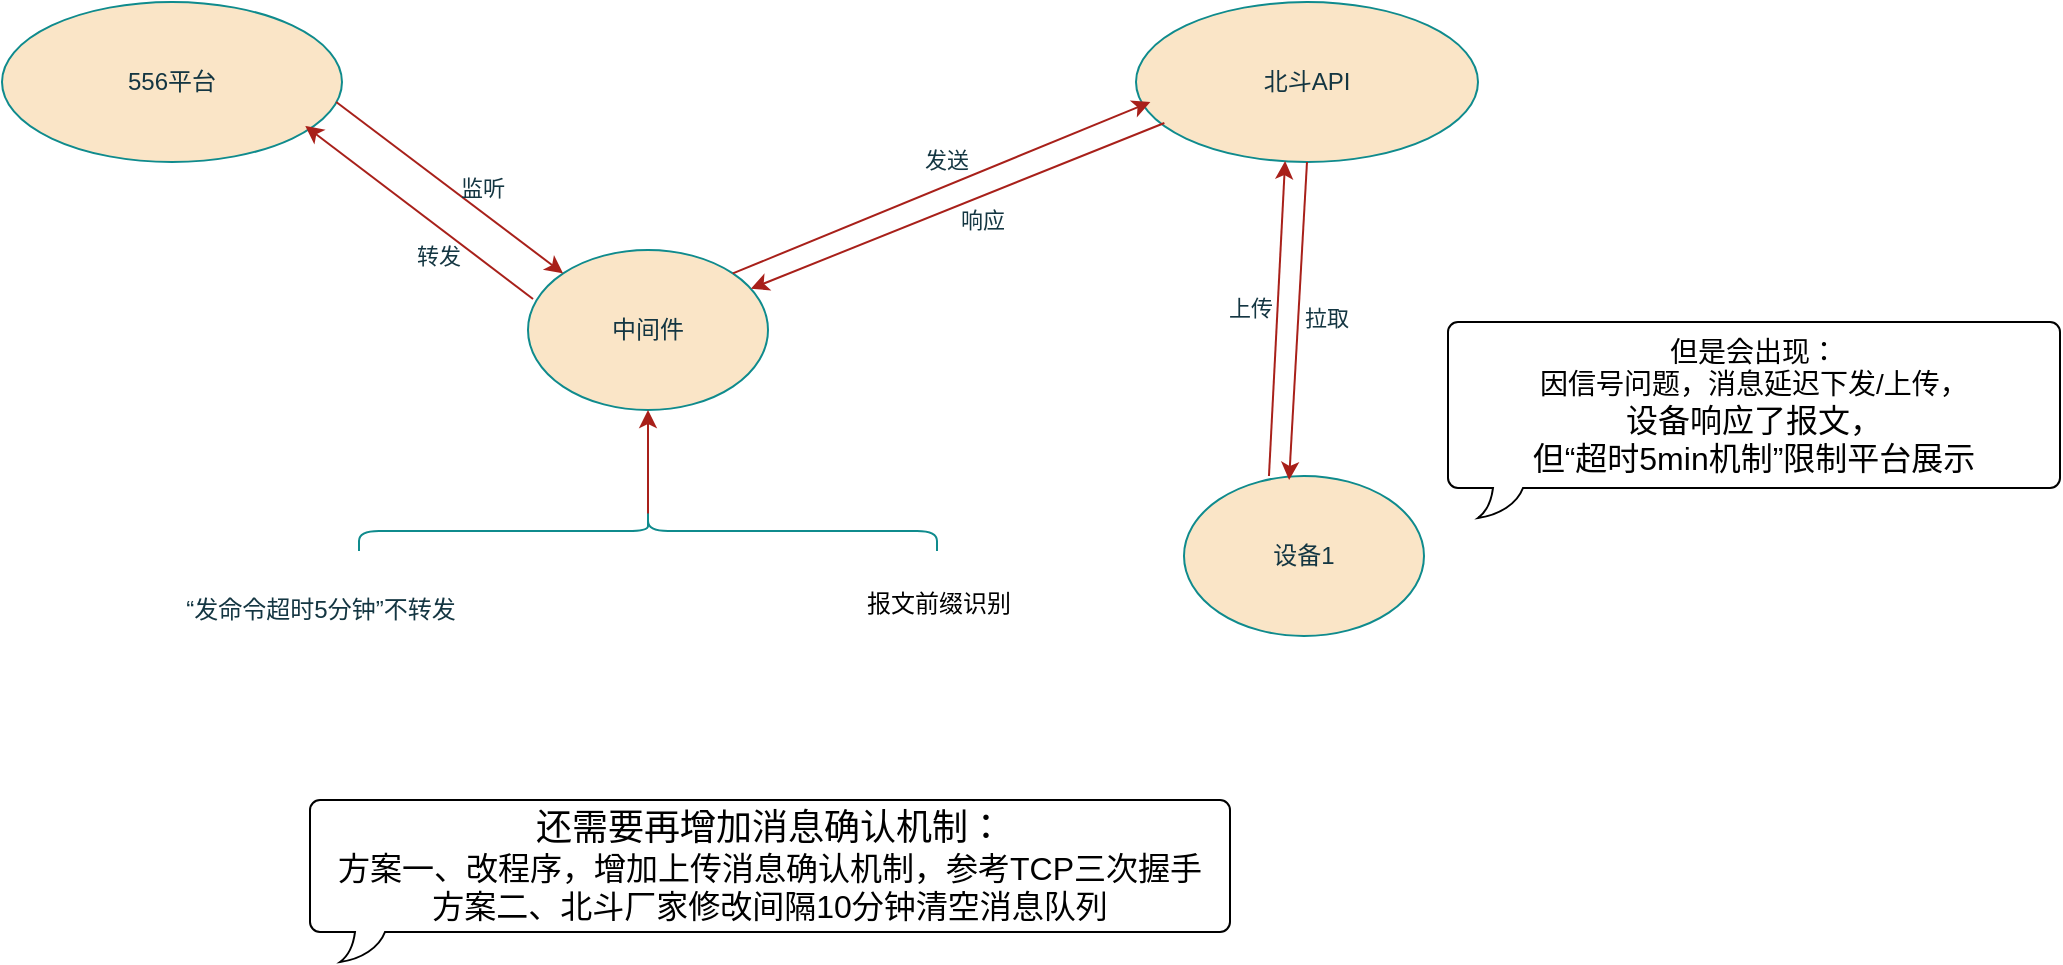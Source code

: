 <mxfile version="27.0.6">
  <diagram id="5jEfxVwqZtwkkLB00oML" name="Page-1">
    <mxGraphModel dx="1985" dy="971" grid="0" gridSize="10" guides="1" tooltips="1" connect="1" arrows="1" fold="1" page="0" pageScale="1" pageWidth="827" pageHeight="1169" math="0" shadow="0">
      <root>
        <mxCell id="0" />
        <mxCell id="1" parent="0" />
        <mxCell id="sxp22dgJaoITWx5tHbdO-2" value="北斗API" style="ellipse;whiteSpace=wrap;html=1;labelBackgroundColor=none;fillColor=#FAE5C7;strokeColor=#0F8B8D;fontColor=#143642;" parent="1" vertex="1">
          <mxGeometry x="39" y="-247" width="171" height="80" as="geometry" />
        </mxCell>
        <mxCell id="sxp22dgJaoITWx5tHbdO-3" value="设备1" style="ellipse;whiteSpace=wrap;html=1;labelBackgroundColor=none;fillColor=#FAE5C7;strokeColor=#0F8B8D;fontColor=#143642;" parent="1" vertex="1">
          <mxGeometry x="63" y="-10" width="120" height="80" as="geometry" />
        </mxCell>
        <mxCell id="sxp22dgJaoITWx5tHbdO-5" value="中间件" style="ellipse;whiteSpace=wrap;html=1;labelBackgroundColor=none;fillColor=#FAE5C7;strokeColor=#0F8B8D;fontColor=#143642;" parent="1" vertex="1">
          <mxGeometry x="-265" y="-123" width="120" height="80" as="geometry" />
        </mxCell>
        <mxCell id="sxp22dgJaoITWx5tHbdO-6" value="556平台" style="ellipse;whiteSpace=wrap;html=1;labelBackgroundColor=none;fillColor=#FAE5C7;strokeColor=#0F8B8D;fontColor=#143642;" parent="1" vertex="1">
          <mxGeometry x="-528" y="-247" width="170" height="80" as="geometry" />
        </mxCell>
        <mxCell id="sxp22dgJaoITWx5tHbdO-9" value="" style="endArrow=classic;html=1;rounded=0;entryX=0.892;entryY=0.775;entryDx=0;entryDy=0;entryPerimeter=0;exitX=0.021;exitY=0.306;exitDx=0;exitDy=0;exitPerimeter=0;labelBackgroundColor=none;strokeColor=#A8201A;fontColor=default;" parent="1" source="sxp22dgJaoITWx5tHbdO-5" target="sxp22dgJaoITWx5tHbdO-6" edge="1">
          <mxGeometry width="50" height="50" relative="1" as="geometry">
            <mxPoint x="-451" y="-36" as="sourcePoint" />
            <mxPoint x="-401" y="-86" as="targetPoint" />
          </mxGeometry>
        </mxCell>
        <mxCell id="sxp22dgJaoITWx5tHbdO-20" value="转发" style="edgeLabel;html=1;align=center;verticalAlign=middle;resizable=0;points=[];labelBackgroundColor=none;fontColor=#143642;" parent="sxp22dgJaoITWx5tHbdO-9" vertex="1" connectable="0">
          <mxGeometry x="-0.15" y="-1" relative="1" as="geometry">
            <mxPoint y="16" as="offset" />
          </mxGeometry>
        </mxCell>
        <mxCell id="sxp22dgJaoITWx5tHbdO-10" value="" style="endArrow=classic;html=1;rounded=0;exitX=0.983;exitY=0.625;exitDx=0;exitDy=0;exitPerimeter=0;entryX=0;entryY=0;entryDx=0;entryDy=0;labelBackgroundColor=none;strokeColor=#A8201A;fontColor=default;" parent="1" source="sxp22dgJaoITWx5tHbdO-6" target="sxp22dgJaoITWx5tHbdO-5" edge="1">
          <mxGeometry width="50" height="50" relative="1" as="geometry">
            <mxPoint x="-426" y="-15" as="sourcePoint" />
            <mxPoint x="-255" y="-111" as="targetPoint" />
          </mxGeometry>
        </mxCell>
        <mxCell id="sxp22dgJaoITWx5tHbdO-19" value="监听" style="edgeLabel;html=1;align=center;verticalAlign=middle;resizable=0;points=[];labelBackgroundColor=none;fontColor=#143642;" parent="sxp22dgJaoITWx5tHbdO-10" vertex="1" connectable="0">
          <mxGeometry x="0.289" y="-1" relative="1" as="geometry">
            <mxPoint y="-13" as="offset" />
          </mxGeometry>
        </mxCell>
        <mxCell id="sxp22dgJaoITWx5tHbdO-13" value="" style="endArrow=classic;html=1;rounded=0;entryX=0.436;entryY=0.994;entryDx=0;entryDy=0;exitX=0.354;exitY=0;exitDx=0;exitDy=0;exitPerimeter=0;entryPerimeter=0;labelBackgroundColor=none;strokeColor=#A8201A;fontColor=default;" parent="1" source="sxp22dgJaoITWx5tHbdO-3" target="sxp22dgJaoITWx5tHbdO-2" edge="1">
          <mxGeometry width="50" height="50" relative="1" as="geometry">
            <mxPoint x="209" y="-57" as="sourcePoint" />
            <mxPoint x="104" y="-141" as="targetPoint" />
          </mxGeometry>
        </mxCell>
        <mxCell id="sxp22dgJaoITWx5tHbdO-27" value="上传" style="edgeLabel;html=1;align=center;verticalAlign=middle;resizable=0;points=[];labelBackgroundColor=none;fontColor=#143642;" parent="sxp22dgJaoITWx5tHbdO-13" vertex="1" connectable="0">
          <mxGeometry x="0.069" y="2" relative="1" as="geometry">
            <mxPoint x="-12" as="offset" />
          </mxGeometry>
        </mxCell>
        <mxCell id="sxp22dgJaoITWx5tHbdO-14" value="" style="endArrow=classic;html=1;rounded=0;exitX=0.5;exitY=1;exitDx=0;exitDy=0;entryX=0.438;entryY=0.025;entryDx=0;entryDy=0;entryPerimeter=0;labelBackgroundColor=none;strokeColor=#A8201A;fontColor=default;" parent="1" source="sxp22dgJaoITWx5tHbdO-2" target="sxp22dgJaoITWx5tHbdO-3" edge="1">
          <mxGeometry width="50" height="50" relative="1" as="geometry">
            <mxPoint x="134" y="-170" as="sourcePoint" />
            <mxPoint x="118" y="-17" as="targetPoint" />
          </mxGeometry>
        </mxCell>
        <mxCell id="sxp22dgJaoITWx5tHbdO-26" value="拉取" style="edgeLabel;html=1;align=center;verticalAlign=middle;resizable=0;points=[];labelBackgroundColor=none;fontColor=#143642;" parent="sxp22dgJaoITWx5tHbdO-14" vertex="1" connectable="0">
          <mxGeometry x="-0.021" y="-2" relative="1" as="geometry">
            <mxPoint x="16" as="offset" />
          </mxGeometry>
        </mxCell>
        <mxCell id="sxp22dgJaoITWx5tHbdO-15" value="" style="endArrow=classic;html=1;rounded=0;exitX=0.083;exitY=0.756;exitDx=0;exitDy=0;exitPerimeter=0;labelBackgroundColor=none;strokeColor=#A8201A;fontColor=default;" parent="1" source="sxp22dgJaoITWx5tHbdO-2" target="sxp22dgJaoITWx5tHbdO-5" edge="1">
          <mxGeometry width="50" height="50" relative="1" as="geometry">
            <mxPoint x="-4" y="-128" as="sourcePoint" />
            <mxPoint x="-101" y="-208" as="targetPoint" />
          </mxGeometry>
        </mxCell>
        <mxCell id="sxp22dgJaoITWx5tHbdO-21" value="响应" style="edgeLabel;html=1;align=center;verticalAlign=middle;resizable=0;points=[];labelBackgroundColor=none;fontColor=#143642;" parent="sxp22dgJaoITWx5tHbdO-15" vertex="1" connectable="0">
          <mxGeometry x="-0.117" y="-1" relative="1" as="geometry">
            <mxPoint y="13" as="offset" />
          </mxGeometry>
        </mxCell>
        <mxCell id="sxp22dgJaoITWx5tHbdO-16" value="" style="endArrow=classic;html=1;rounded=0;exitX=1;exitY=0;exitDx=0;exitDy=0;entryX=0.042;entryY=0.625;entryDx=0;entryDy=0;entryPerimeter=0;labelBackgroundColor=none;strokeColor=#A8201A;fontColor=default;" parent="1" source="sxp22dgJaoITWx5tHbdO-5" target="sxp22dgJaoITWx5tHbdO-2" edge="1">
          <mxGeometry width="50" height="50" relative="1" as="geometry">
            <mxPoint x="-102" y="-226" as="sourcePoint" />
            <mxPoint x="3" y="-140" as="targetPoint" />
          </mxGeometry>
        </mxCell>
        <mxCell id="sxp22dgJaoITWx5tHbdO-24" value="发送" style="edgeLabel;html=1;align=center;verticalAlign=middle;resizable=0;points=[];labelBackgroundColor=none;fontColor=#143642;" parent="sxp22dgJaoITWx5tHbdO-16" vertex="1" connectable="0">
          <mxGeometry x="0.025" y="1" relative="1" as="geometry">
            <mxPoint y="-12" as="offset" />
          </mxGeometry>
        </mxCell>
        <mxCell id="xRpIABg2I_OMiTRP1_z1-4" value="“发命令超时5分钟”不转发" style="text;html=1;align=center;verticalAlign=middle;resizable=0;points=[];autosize=1;strokeColor=none;fillColor=none;labelBackgroundColor=none;fontColor=#143642;" parent="1" vertex="1">
          <mxGeometry x="-446" y="44" width="153" height="26" as="geometry" />
        </mxCell>
        <mxCell id="xRpIABg2I_OMiTRP1_z1-9" style="edgeStyle=orthogonalEdgeStyle;rounded=0;orthogonalLoop=1;jettySize=auto;html=1;exitX=0.1;exitY=0.5;exitDx=0;exitDy=0;exitPerimeter=0;entryX=0.5;entryY=1;entryDx=0;entryDy=0;strokeColor=#A8201A;fontColor=#143642;fillColor=#FAE5C7;" parent="1" source="xRpIABg2I_OMiTRP1_z1-7" target="sxp22dgJaoITWx5tHbdO-5" edge="1">
          <mxGeometry relative="1" as="geometry" />
        </mxCell>
        <mxCell id="xRpIABg2I_OMiTRP1_z1-7" value="" style="shape=curlyBracket;whiteSpace=wrap;html=1;rounded=1;labelPosition=left;verticalLabelPosition=middle;align=right;verticalAlign=middle;strokeColor=#0F8B8D;fontColor=#143642;fillColor=#FAE5C7;rotation=90;size=0.5;" parent="1" vertex="1">
          <mxGeometry x="-215" y="-127" width="20" height="289" as="geometry" />
        </mxCell>
        <mxCell id="1OVgLaUYHCrjpHC6Mpth-5" value="报文前缀识别" style="text;html=1;align=center;verticalAlign=middle;resizable=0;points=[];autosize=1;strokeColor=none;fillColor=none;" vertex="1" parent="1">
          <mxGeometry x="-105" y="41" width="90" height="26" as="geometry" />
        </mxCell>
        <mxCell id="1OVgLaUYHCrjpHC6Mpth-19" value="&lt;span style=&quot;text-wrap: nowrap;&quot;&gt;&lt;font style=&quot;font-size: 18px;&quot;&gt;还需要再增加消息确认机制：&lt;/font&gt;&lt;/span&gt;&lt;div style=&quot;text-wrap: nowrap;&quot;&gt;&lt;font size=&quot;3&quot;&gt;&lt;span style=&quot;background-color: transparent;&quot;&gt;方案一、改程序，&lt;/span&gt;&lt;span style=&quot;background-color: transparent;&quot;&gt;增加上传消息确认机制，参考TCP三次握手&lt;/span&gt;&lt;/font&gt;&lt;/div&gt;&lt;div style=&quot;text-wrap: nowrap;&quot;&gt;&lt;font size=&quot;3&quot;&gt;方案二、北斗厂家修改间隔10分钟清空消息队列&lt;/font&gt;&lt;/div&gt;" style="whiteSpace=wrap;html=1;shape=mxgraph.basic.roundRectCallout;dx=30;dy=15;size=5;boundedLbl=1;" vertex="1" parent="1">
          <mxGeometry x="-374" y="152" width="460" height="81" as="geometry" />
        </mxCell>
        <mxCell id="1OVgLaUYHCrjpHC6Mpth-20" value="&lt;font style=&quot;font-size: 14px;&quot;&gt;&lt;span style=&quot;text-wrap: nowrap;&quot;&gt;但是会出现：&lt;/span&gt;&lt;br style=&quot;text-wrap: nowrap;&quot;&gt;&lt;span style=&quot;text-wrap: nowrap;&quot;&gt;因信号问题，消息延迟下发/上传，&lt;/span&gt;&lt;/font&gt;&lt;div&gt;&lt;span style=&quot;text-wrap: nowrap;&quot;&gt;&lt;font size=&quot;3&quot;&gt;设备响应了报文，&lt;/font&gt;&lt;/span&gt;&lt;div&gt;&lt;span style=&quot;text-wrap: nowrap;&quot;&gt;&lt;font size=&quot;3&quot;&gt;但“超时5min机制”限制平台展示&lt;/font&gt;&lt;/span&gt;&lt;/div&gt;&lt;/div&gt;" style="whiteSpace=wrap;html=1;shape=mxgraph.basic.roundRectCallout;dx=30;dy=15;size=5;boundedLbl=1;" vertex="1" parent="1">
          <mxGeometry x="195" y="-87" width="306" height="98" as="geometry" />
        </mxCell>
      </root>
    </mxGraphModel>
  </diagram>
</mxfile>
